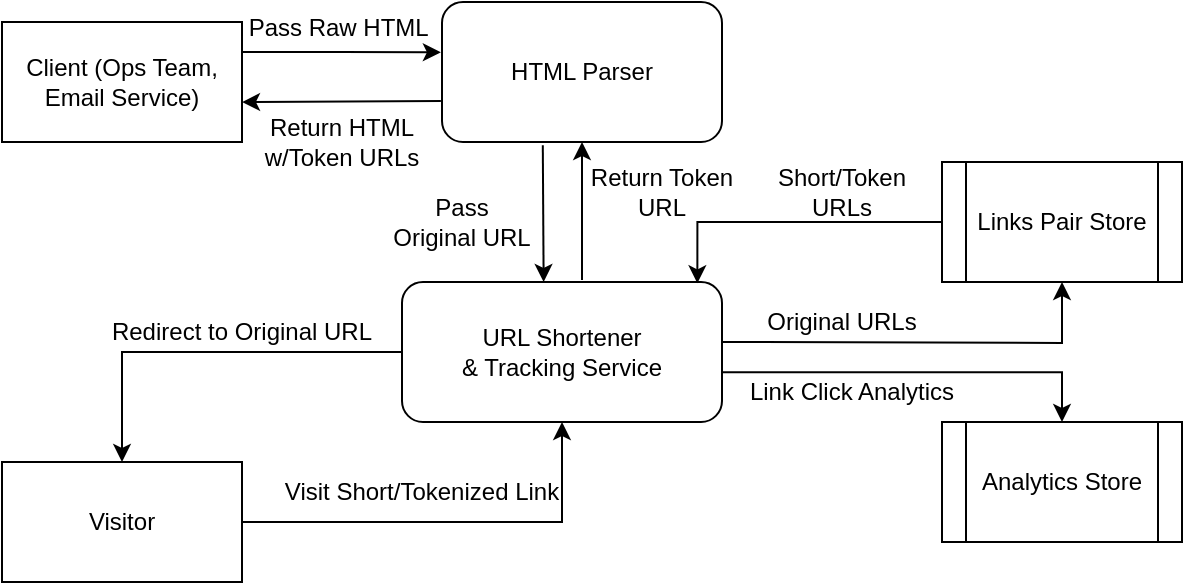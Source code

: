 <mxfile version="27.0.3">
  <diagram name="Page-1" id="3MdpPqDazjf_xWD0sfdH">
    <mxGraphModel dx="657" dy="368" grid="1" gridSize="10" guides="1" tooltips="1" connect="1" arrows="1" fold="1" page="1" pageScale="1" pageWidth="827" pageHeight="1169" math="0" shadow="0">
      <root>
        <mxCell id="0" />
        <mxCell id="1" parent="0" />
        <mxCell id="amNrQUmTaE1Vb8BmrXSE-4" value="Client (Ops Team, Email Service)" style="rounded=0;whiteSpace=wrap;html=1;" vertex="1" parent="1">
          <mxGeometry x="50" y="60" width="120" height="60" as="geometry" />
        </mxCell>
        <mxCell id="amNrQUmTaE1Vb8BmrXSE-10" value="" style="edgeStyle=orthogonalEdgeStyle;rounded=0;orthogonalLoop=1;jettySize=auto;html=1;entryX=0.5;entryY=1;entryDx=0;entryDy=0;" edge="1" parent="1" target="amNrQUmTaE1Vb8BmrXSE-9">
          <mxGeometry relative="1" as="geometry">
            <mxPoint x="410" y="220" as="sourcePoint" />
            <mxPoint x="550.024" y="190.0" as="targetPoint" />
          </mxGeometry>
        </mxCell>
        <mxCell id="amNrQUmTaE1Vb8BmrXSE-9" value="Links Pair Store" style="shape=process;whiteSpace=wrap;html=1;backgroundOutline=1;rounded=0;" vertex="1" parent="1">
          <mxGeometry x="520" y="130" width="120" height="60" as="geometry" />
        </mxCell>
        <mxCell id="amNrQUmTaE1Vb8BmrXSE-11" value="" style="endArrow=classic;html=1;rounded=0;entryX=0.363;entryY=-0.003;entryDx=0;entryDy=0;exitX=0.36;exitY=1.024;exitDx=0;exitDy=0;exitPerimeter=0;entryPerimeter=0;" edge="1" parent="1" source="amNrQUmTaE1Vb8BmrXSE-17">
          <mxGeometry width="50" height="50" relative="1" as="geometry">
            <mxPoint x="319.988" y="150.87" as="sourcePoint" />
            <mxPoint x="320.82" y="190.0" as="targetPoint" />
          </mxGeometry>
        </mxCell>
        <mxCell id="amNrQUmTaE1Vb8BmrXSE-12" value="" style="endArrow=classic;html=1;rounded=0;entryX=0.5;entryY=1;entryDx=0;entryDy=0;" edge="1" parent="1" target="amNrQUmTaE1Vb8BmrXSE-17">
          <mxGeometry width="50" height="50" relative="1" as="geometry">
            <mxPoint x="340" y="189" as="sourcePoint" />
            <mxPoint x="353.362" y="150.0" as="targetPoint" />
          </mxGeometry>
        </mxCell>
        <mxCell id="amNrQUmTaE1Vb8BmrXSE-13" value="Analytics Store" style="shape=process;whiteSpace=wrap;html=1;backgroundOutline=1;rounded=0;" vertex="1" parent="1">
          <mxGeometry x="520" y="260" width="120" height="60" as="geometry" />
        </mxCell>
        <mxCell id="amNrQUmTaE1Vb8BmrXSE-14" value="" style="edgeStyle=orthogonalEdgeStyle;rounded=0;orthogonalLoop=1;jettySize=auto;html=1;entryX=0.5;entryY=0;entryDx=0;entryDy=0;exitX=0.997;exitY=0.644;exitDx=0;exitDy=0;exitPerimeter=0;" edge="1" parent="1" source="amNrQUmTaE1Vb8BmrXSE-18" target="amNrQUmTaE1Vb8BmrXSE-13">
          <mxGeometry relative="1" as="geometry">
            <mxPoint x="411.08" y="239.24" as="sourcePoint" />
            <mxPoint x="500" y="190" as="targetPoint" />
          </mxGeometry>
        </mxCell>
        <mxCell id="amNrQUmTaE1Vb8BmrXSE-17" value="HTML Parser" style="rounded=1;whiteSpace=wrap;html=1;" vertex="1" parent="1">
          <mxGeometry x="270" y="50" width="140" height="70" as="geometry" />
        </mxCell>
        <mxCell id="amNrQUmTaE1Vb8BmrXSE-29" style="edgeStyle=orthogonalEdgeStyle;rounded=0;orthogonalLoop=1;jettySize=auto;html=1;entryX=0.5;entryY=0;entryDx=0;entryDy=0;" edge="1" parent="1" source="amNrQUmTaE1Vb8BmrXSE-18" target="amNrQUmTaE1Vb8BmrXSE-20">
          <mxGeometry relative="1" as="geometry" />
        </mxCell>
        <mxCell id="amNrQUmTaE1Vb8BmrXSE-18" value="URL Shortener&lt;br&gt;&amp;amp; Tracking Service" style="rounded=1;whiteSpace=wrap;html=1;" vertex="1" parent="1">
          <mxGeometry x="250" y="190" width="160" height="70" as="geometry" />
        </mxCell>
        <mxCell id="amNrQUmTaE1Vb8BmrXSE-19" value="Pass Raw HTML&amp;nbsp;&lt;br&gt;&lt;div&gt;&lt;br&gt;&lt;/div&gt;" style="text;html=1;align=center;verticalAlign=middle;whiteSpace=wrap;rounded=0;" vertex="1" parent="1">
          <mxGeometry x="170" y="60" width="100" height="20" as="geometry" />
        </mxCell>
        <mxCell id="amNrQUmTaE1Vb8BmrXSE-20" value="Visitor" style="rounded=0;whiteSpace=wrap;html=1;" vertex="1" parent="1">
          <mxGeometry x="50" y="280" width="120" height="60" as="geometry" />
        </mxCell>
        <mxCell id="amNrQUmTaE1Vb8BmrXSE-21" value="" style="endArrow=classic;html=1;rounded=0;exitX=1;exitY=0.5;exitDx=0;exitDy=0;entryX=0.5;entryY=1;entryDx=0;entryDy=0;" edge="1" parent="1" source="amNrQUmTaE1Vb8BmrXSE-20" target="amNrQUmTaE1Vb8BmrXSE-18">
          <mxGeometry width="50" height="50" relative="1" as="geometry">
            <mxPoint x="280" y="340" as="sourcePoint" />
            <mxPoint x="330" y="290" as="targetPoint" />
            <Array as="points">
              <mxPoint x="330" y="310" />
            </Array>
          </mxGeometry>
        </mxCell>
        <mxCell id="amNrQUmTaE1Vb8BmrXSE-24" style="edgeStyle=orthogonalEdgeStyle;rounded=0;orthogonalLoop=1;jettySize=auto;html=1;entryX=0.923;entryY=0.009;entryDx=0;entryDy=0;entryPerimeter=0;" edge="1" parent="1" source="amNrQUmTaE1Vb8BmrXSE-9" target="amNrQUmTaE1Vb8BmrXSE-18">
          <mxGeometry relative="1" as="geometry" />
        </mxCell>
        <mxCell id="amNrQUmTaE1Vb8BmrXSE-27" style="edgeStyle=orthogonalEdgeStyle;rounded=0;orthogonalLoop=1;jettySize=auto;html=1;exitX=1;exitY=0.25;exitDx=0;exitDy=0;entryX=-0.004;entryY=0.359;entryDx=0;entryDy=0;entryPerimeter=0;" edge="1" parent="1" source="amNrQUmTaE1Vb8BmrXSE-4" target="amNrQUmTaE1Vb8BmrXSE-17">
          <mxGeometry relative="1" as="geometry" />
        </mxCell>
        <mxCell id="amNrQUmTaE1Vb8BmrXSE-28" value="Visit Short/Tokenized Link" style="text;html=1;align=center;verticalAlign=middle;whiteSpace=wrap;rounded=0;" vertex="1" parent="1">
          <mxGeometry x="190" y="280" width="140" height="30" as="geometry" />
        </mxCell>
        <mxCell id="amNrQUmTaE1Vb8BmrXSE-30" value="Redirect to Original URL" style="text;html=1;align=center;verticalAlign=middle;whiteSpace=wrap;rounded=0;" vertex="1" parent="1">
          <mxGeometry x="100" y="200" width="140" height="30" as="geometry" />
        </mxCell>
        <mxCell id="amNrQUmTaE1Vb8BmrXSE-31" value="Original URLs" style="text;html=1;align=center;verticalAlign=middle;whiteSpace=wrap;rounded=0;" vertex="1" parent="1">
          <mxGeometry x="430" y="190" width="80" height="40" as="geometry" />
        </mxCell>
        <mxCell id="amNrQUmTaE1Vb8BmrXSE-32" value="Short/Token URLs" style="text;html=1;align=center;verticalAlign=middle;whiteSpace=wrap;rounded=0;" vertex="1" parent="1">
          <mxGeometry x="430" y="130" width="80" height="30" as="geometry" />
        </mxCell>
        <mxCell id="amNrQUmTaE1Vb8BmrXSE-33" value="Link Click Analytics" style="text;html=1;align=center;verticalAlign=middle;whiteSpace=wrap;rounded=0;" vertex="1" parent="1">
          <mxGeometry x="420" y="220" width="110" height="50" as="geometry" />
        </mxCell>
        <mxCell id="amNrQUmTaE1Vb8BmrXSE-35" value="" style="endArrow=classic;html=1;rounded=0;entryX=1;entryY=0.667;entryDx=0;entryDy=0;entryPerimeter=0;exitX=-0.004;exitY=0.708;exitDx=0;exitDy=0;exitPerimeter=0;" edge="1" parent="1" source="amNrQUmTaE1Vb8BmrXSE-17" target="amNrQUmTaE1Vb8BmrXSE-4">
          <mxGeometry width="50" height="50" relative="1" as="geometry">
            <mxPoint x="140" y="190" as="sourcePoint" />
            <mxPoint x="190" y="140" as="targetPoint" />
          </mxGeometry>
        </mxCell>
        <mxCell id="amNrQUmTaE1Vb8BmrXSE-36" value="&lt;div&gt;Return HTML w/Token URLs&lt;/div&gt;" style="text;html=1;align=center;verticalAlign=middle;whiteSpace=wrap;rounded=0;" vertex="1" parent="1">
          <mxGeometry x="170" y="110" width="100" height="20" as="geometry" />
        </mxCell>
        <mxCell id="amNrQUmTaE1Vb8BmrXSE-37" value="&lt;div&gt;Pass&lt;br&gt;Original URL&lt;/div&gt;" style="text;html=1;align=center;verticalAlign=middle;whiteSpace=wrap;rounded=0;" vertex="1" parent="1">
          <mxGeometry x="230" y="150" width="100" height="20" as="geometry" />
        </mxCell>
        <mxCell id="amNrQUmTaE1Vb8BmrXSE-38" value="&lt;div&gt;Return Token URL&lt;/div&gt;" style="text;html=1;align=center;verticalAlign=middle;whiteSpace=wrap;rounded=0;" vertex="1" parent="1">
          <mxGeometry x="330" y="130" width="100" height="30" as="geometry" />
        </mxCell>
      </root>
    </mxGraphModel>
  </diagram>
</mxfile>
